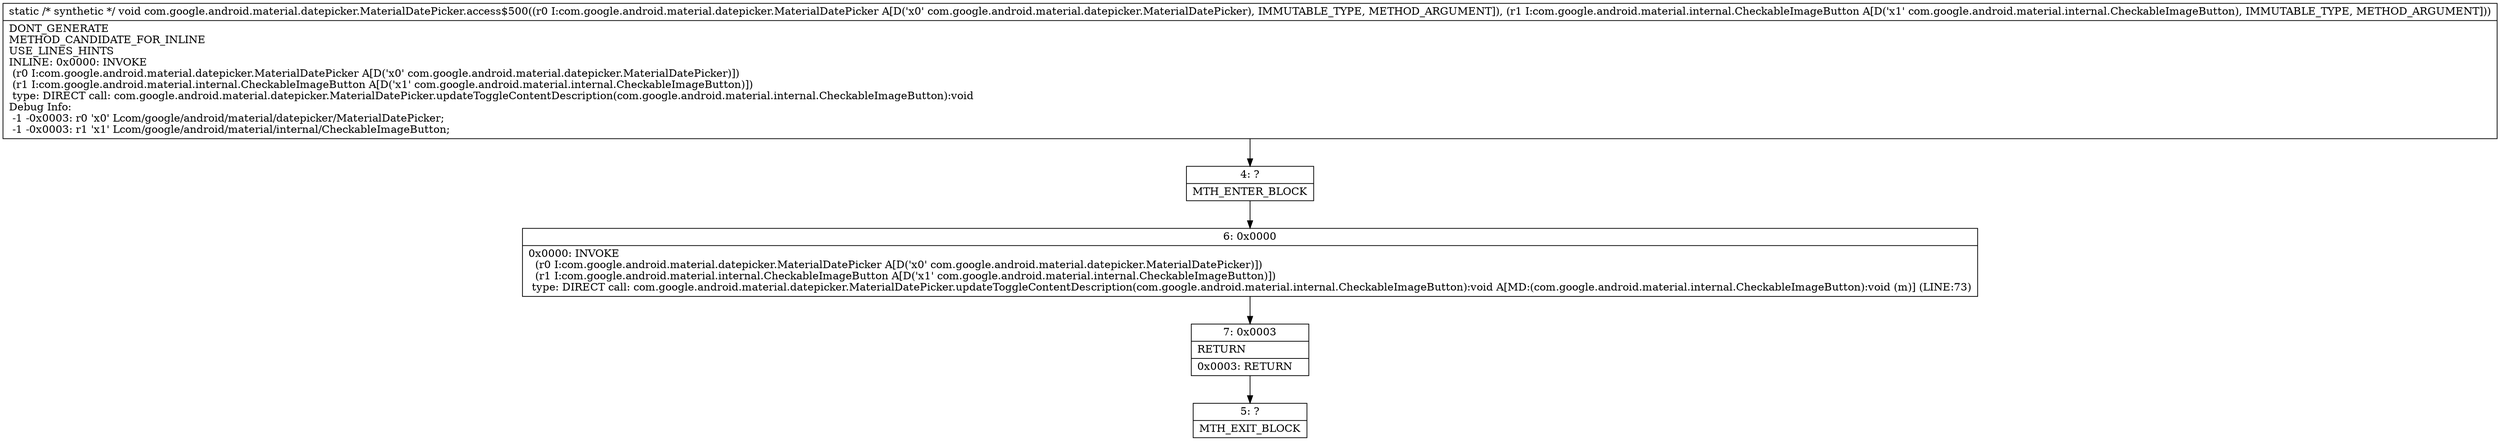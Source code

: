 digraph "CFG forcom.google.android.material.datepicker.MaterialDatePicker.access$500(Lcom\/google\/android\/material\/datepicker\/MaterialDatePicker;Lcom\/google\/android\/material\/internal\/CheckableImageButton;)V" {
Node_4 [shape=record,label="{4\:\ ?|MTH_ENTER_BLOCK\l}"];
Node_6 [shape=record,label="{6\:\ 0x0000|0x0000: INVOKE  \l  (r0 I:com.google.android.material.datepicker.MaterialDatePicker A[D('x0' com.google.android.material.datepicker.MaterialDatePicker)])\l  (r1 I:com.google.android.material.internal.CheckableImageButton A[D('x1' com.google.android.material.internal.CheckableImageButton)])\l type: DIRECT call: com.google.android.material.datepicker.MaterialDatePicker.updateToggleContentDescription(com.google.android.material.internal.CheckableImageButton):void A[MD:(com.google.android.material.internal.CheckableImageButton):void (m)] (LINE:73)\l}"];
Node_7 [shape=record,label="{7\:\ 0x0003|RETURN\l|0x0003: RETURN   \l}"];
Node_5 [shape=record,label="{5\:\ ?|MTH_EXIT_BLOCK\l}"];
MethodNode[shape=record,label="{static \/* synthetic *\/ void com.google.android.material.datepicker.MaterialDatePicker.access$500((r0 I:com.google.android.material.datepicker.MaterialDatePicker A[D('x0' com.google.android.material.datepicker.MaterialDatePicker), IMMUTABLE_TYPE, METHOD_ARGUMENT]), (r1 I:com.google.android.material.internal.CheckableImageButton A[D('x1' com.google.android.material.internal.CheckableImageButton), IMMUTABLE_TYPE, METHOD_ARGUMENT]))  | DONT_GENERATE\lMETHOD_CANDIDATE_FOR_INLINE\lUSE_LINES_HINTS\lINLINE: 0x0000: INVOKE  \l  (r0 I:com.google.android.material.datepicker.MaterialDatePicker A[D('x0' com.google.android.material.datepicker.MaterialDatePicker)])\l  (r1 I:com.google.android.material.internal.CheckableImageButton A[D('x1' com.google.android.material.internal.CheckableImageButton)])\l type: DIRECT call: com.google.android.material.datepicker.MaterialDatePicker.updateToggleContentDescription(com.google.android.material.internal.CheckableImageButton):void\lDebug Info:\l  \-1 \-0x0003: r0 'x0' Lcom\/google\/android\/material\/datepicker\/MaterialDatePicker;\l  \-1 \-0x0003: r1 'x1' Lcom\/google\/android\/material\/internal\/CheckableImageButton;\l}"];
MethodNode -> Node_4;Node_4 -> Node_6;
Node_6 -> Node_7;
Node_7 -> Node_5;
}

